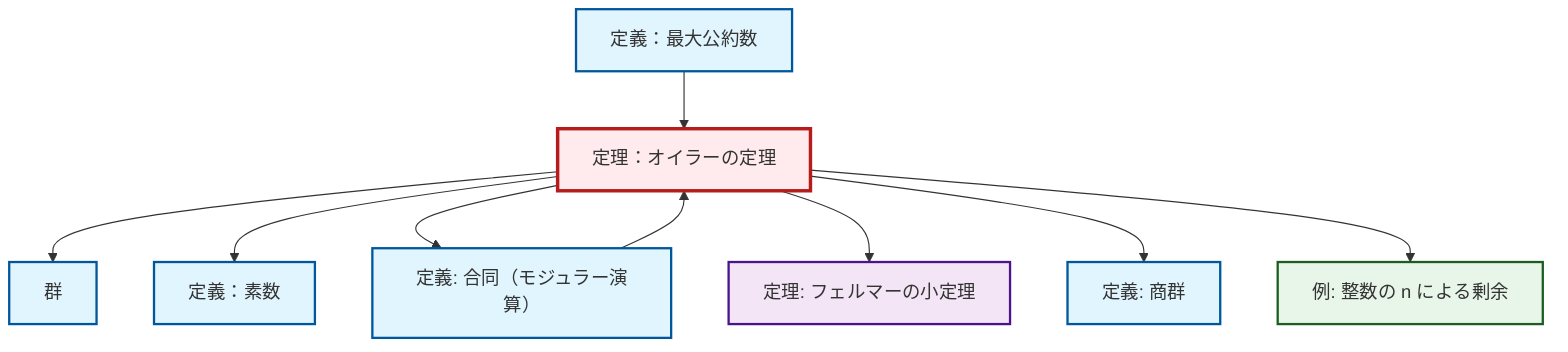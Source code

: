 graph TD
    classDef definition fill:#e1f5fe,stroke:#01579b,stroke-width:2px
    classDef theorem fill:#f3e5f5,stroke:#4a148c,stroke-width:2px
    classDef axiom fill:#fff3e0,stroke:#e65100,stroke-width:2px
    classDef example fill:#e8f5e9,stroke:#1b5e20,stroke-width:2px
    classDef current fill:#ffebee,stroke:#b71c1c,stroke-width:3px
    thm-fermat-little["定理: フェルマーの小定理"]:::theorem
    def-quotient-group["定義: 商群"]:::definition
    def-group["群"]:::definition
    def-gcd["定義：最大公約数"]:::definition
    ex-quotient-integers-mod-n["例: 整数の n による剰余"]:::example
    def-prime["定義：素数"]:::definition
    thm-euler["定理：オイラーの定理"]:::theorem
    def-congruence["定義: 合同（モジュラー演算）"]:::definition
    thm-euler --> def-group
    def-congruence --> thm-euler
    thm-euler --> def-prime
    thm-euler --> def-congruence
    thm-euler --> thm-fermat-little
    thm-euler --> def-quotient-group
    thm-euler --> ex-quotient-integers-mod-n
    def-gcd --> thm-euler
    class thm-euler current